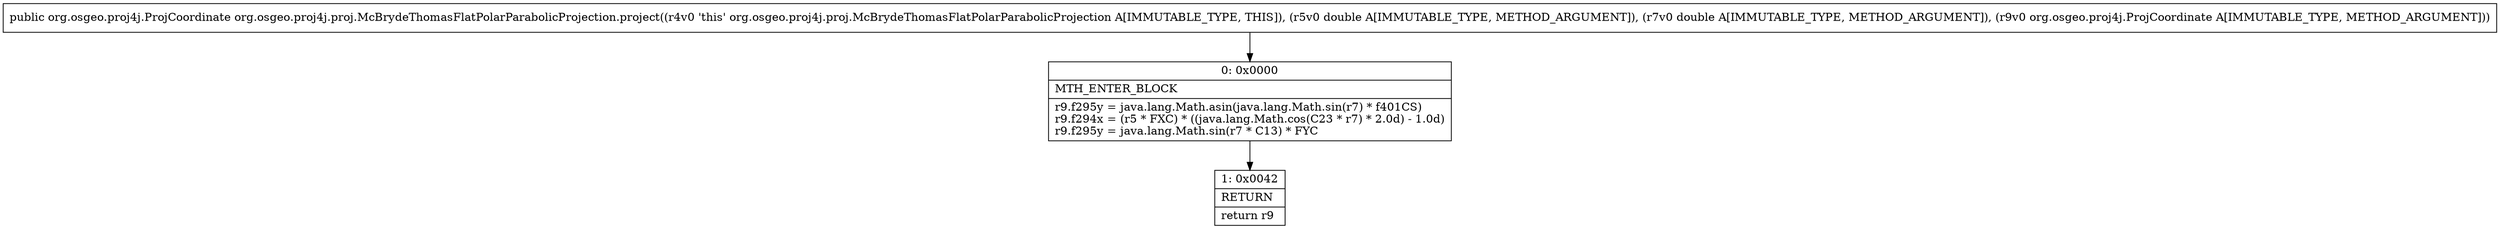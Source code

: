 digraph "CFG fororg.osgeo.proj4j.proj.McBrydeThomasFlatPolarParabolicProjection.project(DDLorg\/osgeo\/proj4j\/ProjCoordinate;)Lorg\/osgeo\/proj4j\/ProjCoordinate;" {
Node_0 [shape=record,label="{0\:\ 0x0000|MTH_ENTER_BLOCK\l|r9.f295y = java.lang.Math.asin(java.lang.Math.sin(r7) * f401CS)\lr9.f294x = (r5 * FXC) * ((java.lang.Math.cos(C23 * r7) * 2.0d) \- 1.0d)\lr9.f295y = java.lang.Math.sin(r7 * C13) * FYC\l}"];
Node_1 [shape=record,label="{1\:\ 0x0042|RETURN\l|return r9\l}"];
MethodNode[shape=record,label="{public org.osgeo.proj4j.ProjCoordinate org.osgeo.proj4j.proj.McBrydeThomasFlatPolarParabolicProjection.project((r4v0 'this' org.osgeo.proj4j.proj.McBrydeThomasFlatPolarParabolicProjection A[IMMUTABLE_TYPE, THIS]), (r5v0 double A[IMMUTABLE_TYPE, METHOD_ARGUMENT]), (r7v0 double A[IMMUTABLE_TYPE, METHOD_ARGUMENT]), (r9v0 org.osgeo.proj4j.ProjCoordinate A[IMMUTABLE_TYPE, METHOD_ARGUMENT])) }"];
MethodNode -> Node_0;
Node_0 -> Node_1;
}

